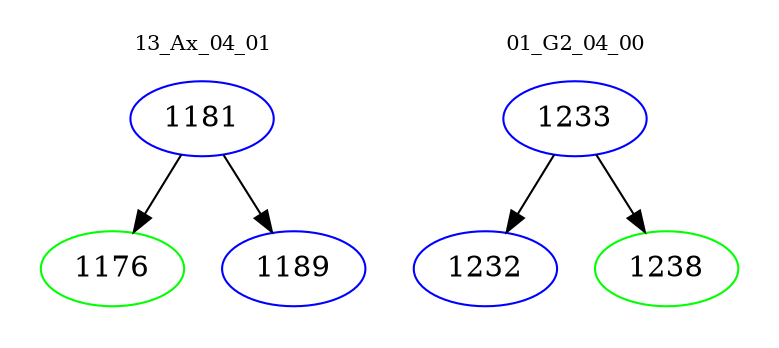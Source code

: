 digraph{
subgraph cluster_0 {
color = white
label = "13_Ax_04_01";
fontsize=10;
T0_1181 [label="1181", color="blue"]
T0_1181 -> T0_1176 [color="black"]
T0_1176 [label="1176", color="green"]
T0_1181 -> T0_1189 [color="black"]
T0_1189 [label="1189", color="blue"]
}
subgraph cluster_1 {
color = white
label = "01_G2_04_00";
fontsize=10;
T1_1233 [label="1233", color="blue"]
T1_1233 -> T1_1232 [color="black"]
T1_1232 [label="1232", color="blue"]
T1_1233 -> T1_1238 [color="black"]
T1_1238 [label="1238", color="green"]
}
}
